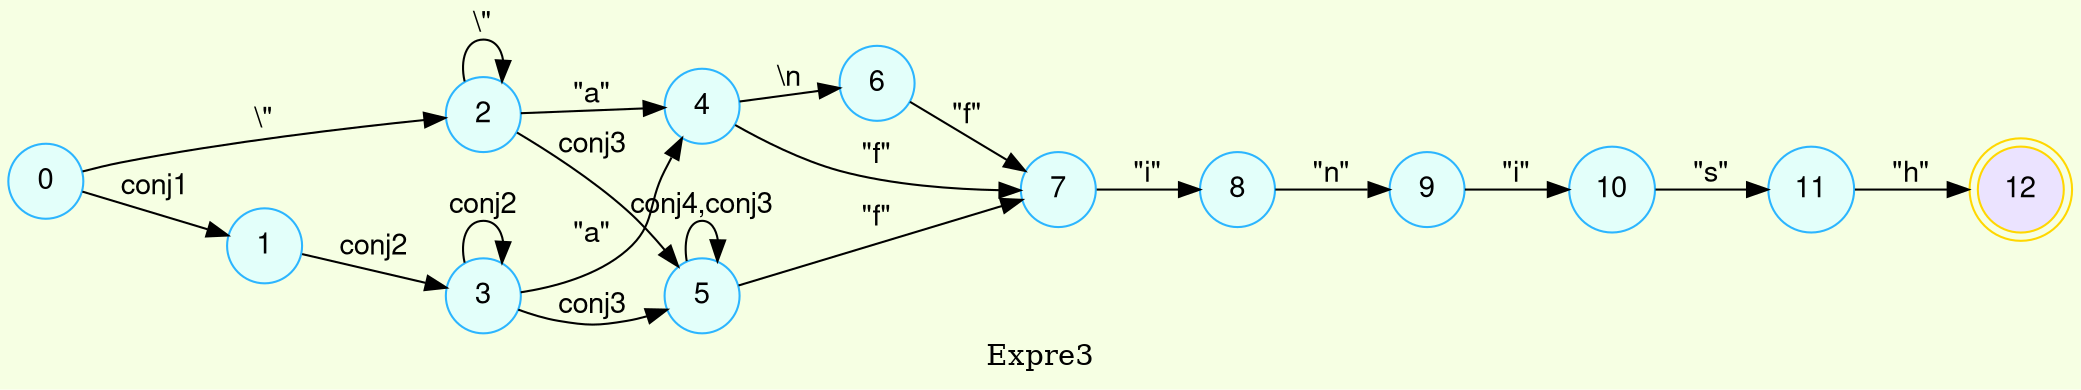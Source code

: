 digraph finite_state_machine {
	bgcolor = "#F6FFE3"
	node [fontname="Helvetica,Arial,sans-serif" ]
	edge [fontname="Helvetica,Arial,sans-serif"]
	rankdir=LR;
	node [shape = doublecircle, color = gold fillcolor="#EBE3FF" style =filled];
12;
	node [shape = circle, color = "#2CB5FF" fillcolor="#E3FFFA" style =filled];

0->1[label = "conj1"];
0->2[label = "\\\""];
1->3[label = "conj2"];
3->3[label = "conj2"];
3->4[label = "\"a\""];
4->6[label = "\\n"];
6->7[label = "\"f\""];
7->8[label = "\"i\""];
8->9[label = "\"n\""];
9->10[label = "\"i\""];
10->11[label = "\"s\""];
11->12[label = "\"h\""];
4->7[label = "\"f\""];
5->5[label = "conj4,conj3"];
5->7[label = "\"f\""];
3->5[label = "conj3"];
2->2[label = "\\\""];
2->4[label = "\"a\""];
2->5[label = "conj3"];
label= Expre3}